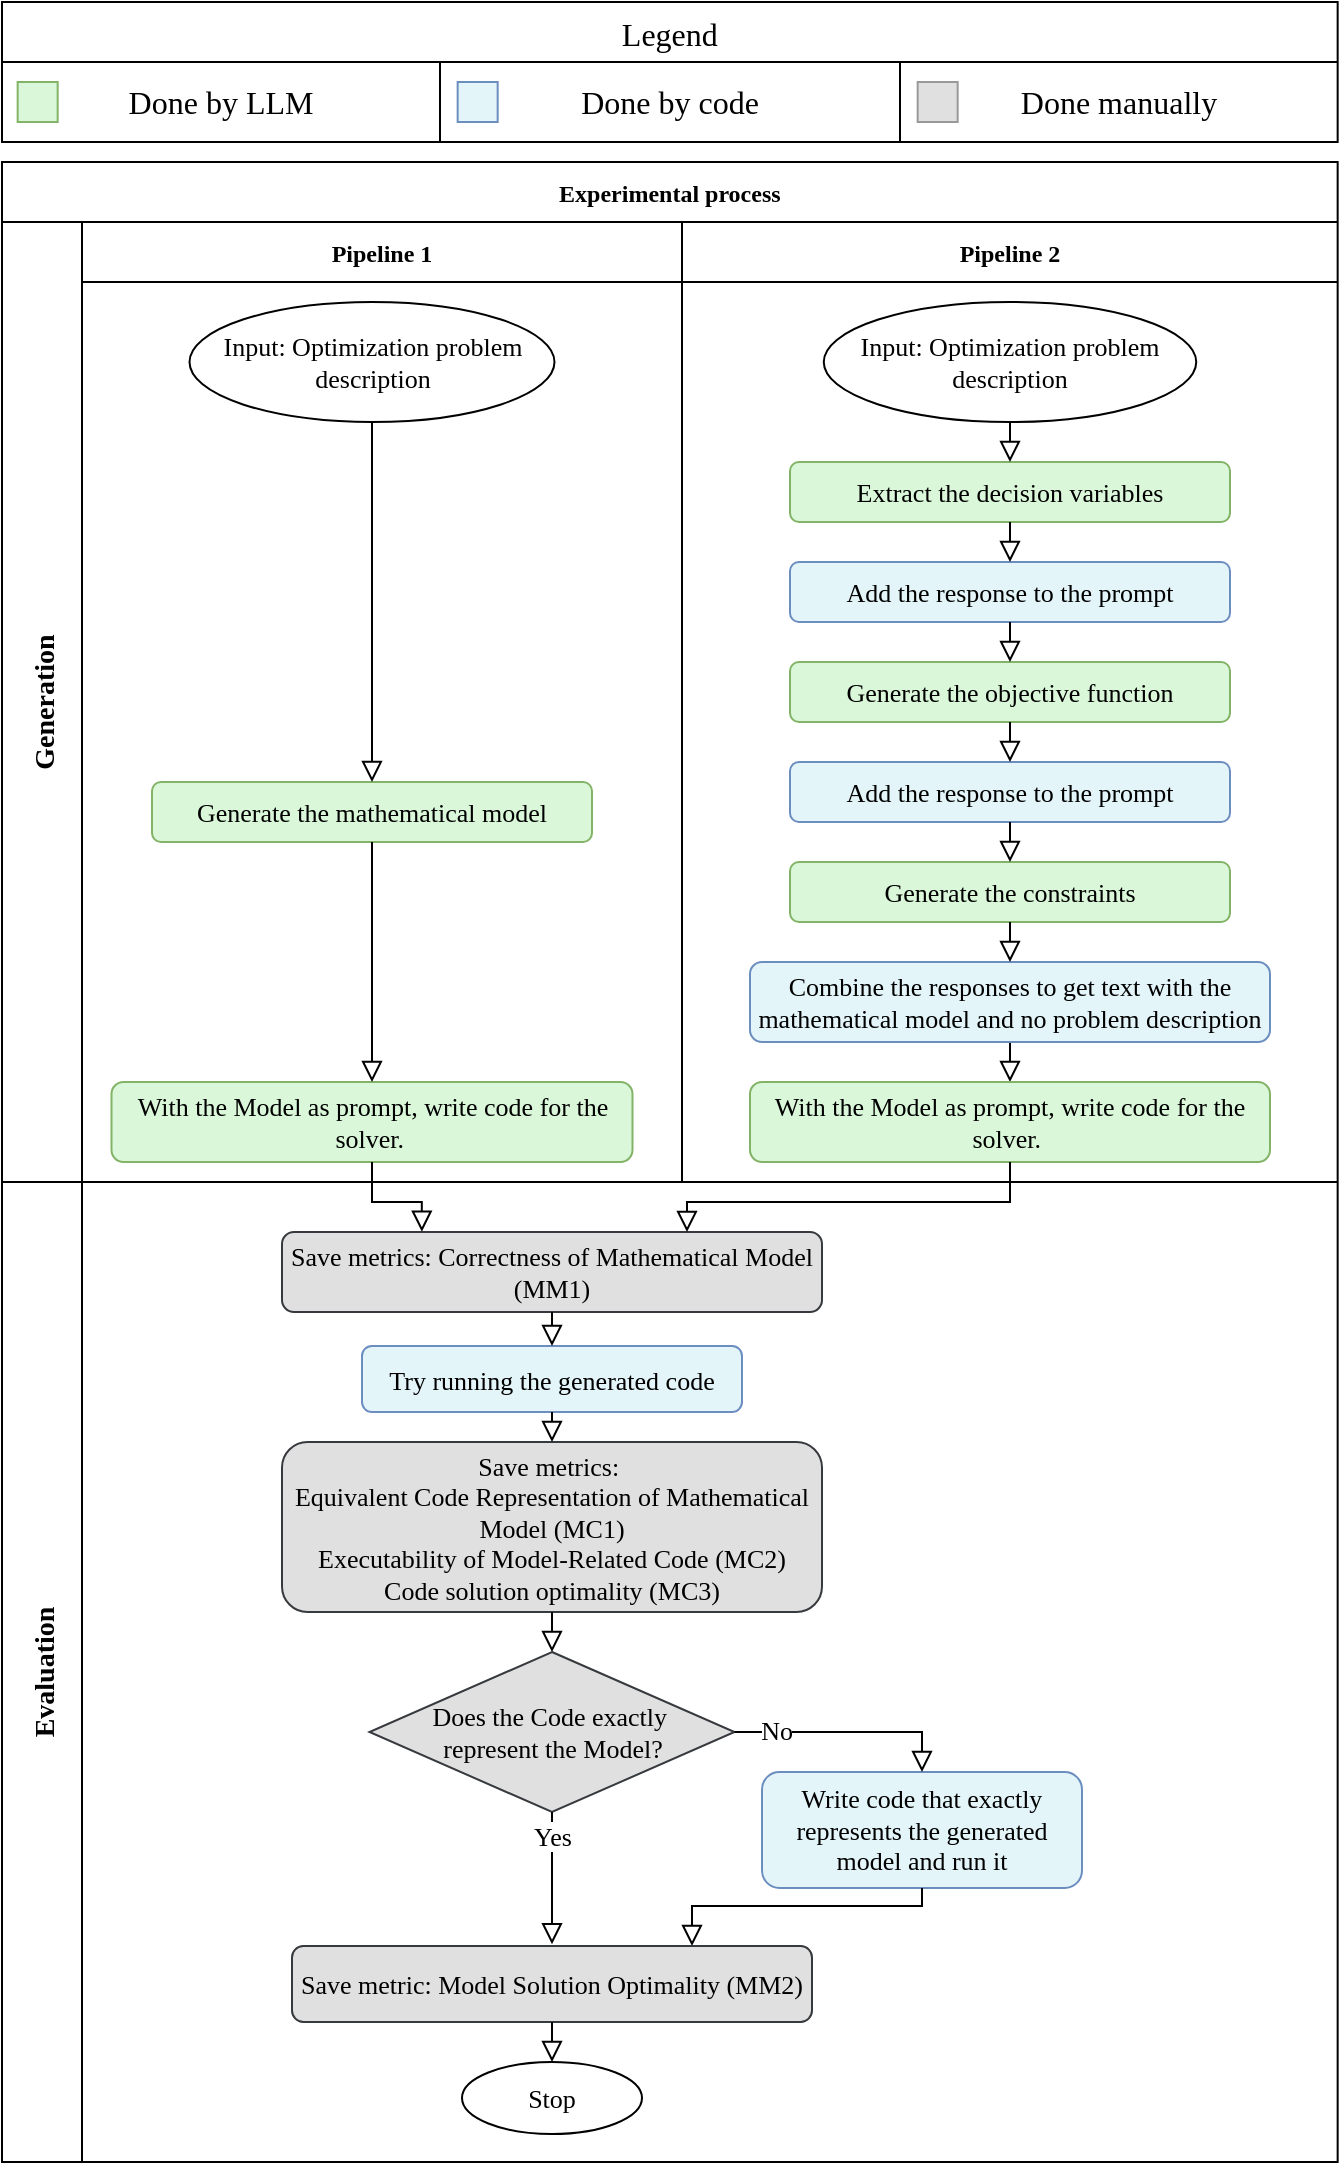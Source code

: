 <mxfile version="24.2.5" type="device">
  <diagram id="kgpKYQtTHZ0yAKxKKP6v" name="Page-1">
    <mxGraphModel dx="1668" dy="2121" grid="1" gridSize="10" guides="1" tooltips="1" connect="1" arrows="1" fold="1" page="1" pageScale="1" pageWidth="850" pageHeight="1100" math="0" shadow="0">
      <root>
        <mxCell id="0" />
        <mxCell id="1" parent="0" />
        <mxCell id="3nuBFxr9cyL0pnOWT2aG-1" value="Experimental process" style="shape=table;childLayout=tableLayout;startSize=30;collapsible=0;recursiveResize=0;expand=0;fillColor=none;fontStyle=1;fontFamily=Times New Roman;" parent="1" vertex="1">
          <mxGeometry x="30" y="-50" width="667.83" height="1000" as="geometry" />
        </mxCell>
        <mxCell id="3nuBFxr9cyL0pnOWT2aG-3" value="Generation" style="shape=tableRow;horizontal=0;swimlaneHead=0;swimlaneBody=0;top=0;left=0;bottom=0;right=0;fillColor=none;points=[[0,0.5],[1,0.5]];portConstraint=eastwest;startSize=40;collapsible=0;recursiveResize=0;expand=0;fontStyle=1;fontFamily=Times New Roman;fontSize=14;" parent="3nuBFxr9cyL0pnOWT2aG-1" vertex="1">
          <mxGeometry y="30" width="667.83" height="480" as="geometry" />
        </mxCell>
        <mxCell id="3nuBFxr9cyL0pnOWT2aG-4" value="Pipeline 1" style="swimlane;swimlaneHead=0;swimlaneBody=0;connectable=0;fillColor=none;startSize=30;collapsible=0;recursiveResize=0;expand=0;fontStyle=1;fontFamily=Times New Roman;" parent="3nuBFxr9cyL0pnOWT2aG-3" vertex="1">
          <mxGeometry x="40" width="300" height="480" as="geometry">
            <mxRectangle width="300" height="480" as="alternateBounds" />
          </mxGeometry>
        </mxCell>
        <mxCell id="8_NXmCUL2MKXOfB-l1x--16" value="Input: Optimization problem description" style="ellipse;whiteSpace=wrap;html=1;fontFamily=Times New Roman;fontSize=13;" parent="3nuBFxr9cyL0pnOWT2aG-4" vertex="1">
          <mxGeometry x="53.75" y="40" width="182.5" height="60" as="geometry" />
        </mxCell>
        <mxCell id="8MIEGVocaMr37wilLM4M-47" value="With the Model as prompt, write code for the solver.&amp;nbsp;" style="rounded=1;whiteSpace=wrap;html=1;fontSize=13;glass=0;strokeWidth=1;shadow=0;fillColor=#daf8d9;strokeColor=#82b366;fontFamily=Times New Roman;" parent="3nuBFxr9cyL0pnOWT2aG-4" vertex="1">
          <mxGeometry x="14.75" y="430" width="260.5" height="40" as="geometry" />
        </mxCell>
        <mxCell id="8_NXmCUL2MKXOfB-l1x--17" value="Generate the mathematical model" style="rounded=1;whiteSpace=wrap;html=1;fontSize=13;glass=0;strokeWidth=1;shadow=0;fillColor=#DAF8D9;strokeColor=#82b366;fontFamily=Times New Roman;" parent="3nuBFxr9cyL0pnOWT2aG-4" vertex="1">
          <mxGeometry x="35" y="280" width="220" height="30" as="geometry" />
        </mxCell>
        <mxCell id="8_NXmCUL2MKXOfB-l1x--18" value="" style="rounded=0;html=1;jettySize=auto;orthogonalLoop=1;fontSize=11;endArrow=block;endFill=0;endSize=8;strokeWidth=1;shadow=0;labelBackgroundColor=none;edgeStyle=orthogonalEdgeStyle;entryX=0.5;entryY=0;entryDx=0;entryDy=0;exitX=0.5;exitY=1;exitDx=0;exitDy=0;fontFamily=Times New Roman;" parent="3nuBFxr9cyL0pnOWT2aG-4" source="8_NXmCUL2MKXOfB-l1x--16" target="8_NXmCUL2MKXOfB-l1x--17" edge="1">
          <mxGeometry relative="1" as="geometry">
            <mxPoint x="-169.38" y="150" as="sourcePoint" />
            <mxPoint x="-169.38" y="170" as="targetPoint" />
          </mxGeometry>
        </mxCell>
        <mxCell id="yStz238YQbZa8JVB4-hm-9" value="" style="rounded=0;html=1;jettySize=auto;orthogonalLoop=1;fontSize=11;endArrow=block;endFill=0;endSize=8;strokeWidth=1;shadow=0;labelBackgroundColor=none;edgeStyle=orthogonalEdgeStyle;exitX=0.5;exitY=1;exitDx=0;exitDy=0;entryX=0.5;entryY=0;entryDx=0;entryDy=0;fontFamily=Times New Roman;" parent="3nuBFxr9cyL0pnOWT2aG-4" source="8_NXmCUL2MKXOfB-l1x--17" target="8MIEGVocaMr37wilLM4M-47" edge="1">
          <mxGeometry relative="1" as="geometry">
            <mxPoint x="144.66" y="190.0" as="sourcePoint" />
            <mxPoint x="144.66" y="290.0" as="targetPoint" />
            <Array as="points" />
          </mxGeometry>
        </mxCell>
        <mxCell id="3nuBFxr9cyL0pnOWT2aG-8" value="Pipeline 2" style="swimlane;swimlaneHead=0;swimlaneBody=0;connectable=0;fillColor=none;startSize=30;collapsible=0;recursiveResize=0;expand=0;fontStyle=1;rowspan=1;colspan=2;fontFamily=Times New Roman;" parent="3nuBFxr9cyL0pnOWT2aG-3" vertex="1">
          <mxGeometry x="340" width="328" height="480" as="geometry">
            <mxRectangle width="198" height="480" as="alternateBounds" />
          </mxGeometry>
        </mxCell>
        <mxCell id="8_NXmCUL2MKXOfB-l1x--5" value="Extract the decision variables" style="rounded=1;whiteSpace=wrap;html=1;fontSize=13;glass=0;strokeWidth=1;shadow=0;fillColor=#daf8d9;strokeColor=#82b366;fontFamily=Times New Roman;" parent="3nuBFxr9cyL0pnOWT2aG-8" vertex="1">
          <mxGeometry x="54" y="120" width="220" height="30" as="geometry" />
        </mxCell>
        <mxCell id="8_NXmCUL2MKXOfB-l1x--6" value="Add the response to the prompt" style="rounded=1;whiteSpace=wrap;html=1;fontSize=13;glass=0;strokeWidth=1;shadow=0;fillColor=#E4F5FA;strokeColor=#6c8ebf;fontFamily=Times New Roman;" parent="3nuBFxr9cyL0pnOWT2aG-8" vertex="1">
          <mxGeometry x="54" y="170" width="220" height="30" as="geometry" />
        </mxCell>
        <mxCell id="8_NXmCUL2MKXOfB-l1x--7" value="" style="rounded=0;html=1;jettySize=auto;orthogonalLoop=1;fontSize=13;endArrow=block;endFill=0;endSize=8;strokeWidth=1;shadow=0;labelBackgroundColor=none;edgeStyle=orthogonalEdgeStyle;entryX=0.5;entryY=0;entryDx=0;entryDy=0;exitX=0.5;exitY=1;exitDx=0;exitDy=0;fontFamily=Times New Roman;" parent="3nuBFxr9cyL0pnOWT2aG-8" source="8_NXmCUL2MKXOfB-l1x--5" target="8_NXmCUL2MKXOfB-l1x--6" edge="1">
          <mxGeometry relative="1" as="geometry">
            <mxPoint x="164" y="170" as="sourcePoint" />
            <mxPoint x="174" y="140" as="targetPoint" />
          </mxGeometry>
        </mxCell>
        <mxCell id="8_NXmCUL2MKXOfB-l1x--8" value="Generate the objective function" style="rounded=1;whiteSpace=wrap;html=1;fontSize=13;glass=0;strokeWidth=1;shadow=0;fillColor=#daf8d9;strokeColor=#82b366;fontFamily=Times New Roman;" parent="3nuBFxr9cyL0pnOWT2aG-8" vertex="1">
          <mxGeometry x="54" y="220" width="220" height="30" as="geometry" />
        </mxCell>
        <mxCell id="8_NXmCUL2MKXOfB-l1x--9" value="Add the response to the prompt" style="rounded=1;whiteSpace=wrap;html=1;fontSize=13;glass=0;strokeWidth=1;shadow=0;fillColor=#E4F5FA;strokeColor=#6c8ebf;fontFamily=Times New Roman;" parent="3nuBFxr9cyL0pnOWT2aG-8" vertex="1">
          <mxGeometry x="54" y="270" width="220" height="30" as="geometry" />
        </mxCell>
        <mxCell id="8_NXmCUL2MKXOfB-l1x--10" value="" style="rounded=0;html=1;jettySize=auto;orthogonalLoop=1;fontSize=13;endArrow=block;endFill=0;endSize=8;strokeWidth=1;shadow=0;labelBackgroundColor=none;edgeStyle=orthogonalEdgeStyle;entryX=0.5;entryY=0;entryDx=0;entryDy=0;exitX=0.5;exitY=1;exitDx=0;exitDy=0;fontFamily=Times New Roman;" parent="3nuBFxr9cyL0pnOWT2aG-8" source="8_NXmCUL2MKXOfB-l1x--8" target="8_NXmCUL2MKXOfB-l1x--9" edge="1">
          <mxGeometry relative="1" as="geometry">
            <mxPoint x="94" y="230" as="sourcePoint" />
            <mxPoint x="104" y="200" as="targetPoint" />
          </mxGeometry>
        </mxCell>
        <mxCell id="8_NXmCUL2MKXOfB-l1x--11" value="Generate the constraints" style="rounded=1;whiteSpace=wrap;html=1;fontSize=13;glass=0;strokeWidth=1;shadow=0;fillColor=#daf8d9;strokeColor=#82b366;fontFamily=Times New Roman;" parent="3nuBFxr9cyL0pnOWT2aG-8" vertex="1">
          <mxGeometry x="54" y="320" width="220" height="30" as="geometry" />
        </mxCell>
        <mxCell id="8MIEGVocaMr37wilLM4M-49" style="edgeStyle=orthogonalEdgeStyle;rounded=0;orthogonalLoop=1;jettySize=auto;html=1;exitX=0.5;exitY=1;exitDx=0;exitDy=0;entryX=0.5;entryY=0;entryDx=0;entryDy=0;endArrow=block;endFill=0;endSize=8;fontFamily=Times New Roman;fontSize=13;" parent="3nuBFxr9cyL0pnOWT2aG-8" source="8_NXmCUL2MKXOfB-l1x--12" target="8MIEGVocaMr37wilLM4M-48" edge="1">
          <mxGeometry relative="1" as="geometry" />
        </mxCell>
        <mxCell id="8_NXmCUL2MKXOfB-l1x--12" value="Combine the responses to get text with the mathematical model and no problem description" style="rounded=1;whiteSpace=wrap;html=1;fontSize=13;glass=0;strokeWidth=1;shadow=0;fillColor=#E4F5FA;strokeColor=#6c8ebf;fontFamily=Times New Roman;" parent="3nuBFxr9cyL0pnOWT2aG-8" vertex="1">
          <mxGeometry x="34" y="370" width="260" height="40" as="geometry" />
        </mxCell>
        <mxCell id="8_NXmCUL2MKXOfB-l1x--13" value="" style="rounded=0;html=1;jettySize=auto;orthogonalLoop=1;fontSize=13;endArrow=block;endFill=0;endSize=8;strokeWidth=1;shadow=0;labelBackgroundColor=none;edgeStyle=orthogonalEdgeStyle;entryX=0.5;entryY=0;entryDx=0;entryDy=0;exitX=0.5;exitY=1;exitDx=0;exitDy=0;fontFamily=Times New Roman;" parent="3nuBFxr9cyL0pnOWT2aG-8" source="8_NXmCUL2MKXOfB-l1x--11" target="8_NXmCUL2MKXOfB-l1x--12" edge="1">
          <mxGeometry relative="1" as="geometry">
            <mxPoint x="24" y="290" as="sourcePoint" />
            <mxPoint x="34" y="260" as="targetPoint" />
          </mxGeometry>
        </mxCell>
        <mxCell id="8_NXmCUL2MKXOfB-l1x--14" value="" style="rounded=0;html=1;jettySize=auto;orthogonalLoop=1;fontSize=13;endArrow=block;endFill=0;endSize=8;strokeWidth=1;shadow=0;labelBackgroundColor=none;edgeStyle=orthogonalEdgeStyle;exitX=0.5;exitY=1;exitDx=0;exitDy=0;entryX=0.5;entryY=0;entryDx=0;entryDy=0;fontFamily=Times New Roman;" parent="3nuBFxr9cyL0pnOWT2aG-8" source="8_NXmCUL2MKXOfB-l1x--6" target="8_NXmCUL2MKXOfB-l1x--8" edge="1">
          <mxGeometry relative="1" as="geometry">
            <mxPoint x="164" y="290" as="sourcePoint" />
            <mxPoint x="154" y="240" as="targetPoint" />
          </mxGeometry>
        </mxCell>
        <mxCell id="8_NXmCUL2MKXOfB-l1x--15" value="" style="rounded=0;html=1;jettySize=auto;orthogonalLoop=1;fontSize=13;endArrow=block;endFill=0;endSize=8;strokeWidth=1;shadow=0;labelBackgroundColor=none;edgeStyle=orthogonalEdgeStyle;exitX=0.5;exitY=1;exitDx=0;exitDy=0;entryX=0.5;entryY=0;entryDx=0;entryDy=0;fontFamily=Times New Roman;" parent="3nuBFxr9cyL0pnOWT2aG-8" source="8_NXmCUL2MKXOfB-l1x--9" target="8_NXmCUL2MKXOfB-l1x--11" edge="1">
          <mxGeometry relative="1" as="geometry">
            <mxPoint x="164" y="410" as="sourcePoint" />
            <mxPoint x="154" y="360" as="targetPoint" />
          </mxGeometry>
        </mxCell>
        <mxCell id="8_NXmCUL2MKXOfB-l1x--3" value="Input: Optimization problem description" style="ellipse;whiteSpace=wrap;html=1;fontFamily=Times New Roman;fontSize=13;" parent="3nuBFxr9cyL0pnOWT2aG-8" vertex="1">
          <mxGeometry x="70.88" y="40" width="186.25" height="60" as="geometry" />
        </mxCell>
        <mxCell id="8_NXmCUL2MKXOfB-l1x--4" value="" style="rounded=0;html=1;jettySize=auto;orthogonalLoop=1;fontSize=11;endArrow=block;endFill=0;endSize=8;strokeWidth=1;shadow=0;labelBackgroundColor=none;edgeStyle=orthogonalEdgeStyle;exitX=0.5;exitY=1;exitDx=0;exitDy=0;entryX=0.5;entryY=0;entryDx=0;entryDy=0;fontFamily=Times New Roman;" parent="3nuBFxr9cyL0pnOWT2aG-8" source="8_NXmCUL2MKXOfB-l1x--3" target="8_NXmCUL2MKXOfB-l1x--5" edge="1">
          <mxGeometry relative="1" as="geometry">
            <mxPoint x="164" y="90" as="sourcePoint" />
            <mxPoint x="164" y="140" as="targetPoint" />
          </mxGeometry>
        </mxCell>
        <mxCell id="8MIEGVocaMr37wilLM4M-48" value="With the Model as prompt, write code for the solver.&amp;nbsp;" style="rounded=1;whiteSpace=wrap;html=1;fontSize=13;glass=0;strokeWidth=1;shadow=0;fillColor=#daf8d9;strokeColor=#82b366;fontFamily=Times New Roman;" parent="3nuBFxr9cyL0pnOWT2aG-8" vertex="1">
          <mxGeometry x="34" y="430" width="260" height="40" as="geometry" />
        </mxCell>
        <mxCell id="3nuBFxr9cyL0pnOWT2aG-11" value="Feel perky" style="swimlane;swimlaneHead=0;swimlaneBody=0;connectable=0;fillColor=none;startSize=30;collapsible=0;recursiveResize=0;expand=0;fontStyle=1;" parent="3nuBFxr9cyL0pnOWT2aG-3" vertex="1" visible="0">
          <mxGeometry x="538" width="130" height="480" as="geometry">
            <mxRectangle width="130" height="480" as="alternateBounds" />
          </mxGeometry>
        </mxCell>
        <mxCell id="3nuBFxr9cyL0pnOWT2aG-15" value="Evaluation" style="shape=tableRow;horizontal=0;swimlaneHead=0;swimlaneBody=0;top=0;left=0;bottom=0;right=0;fillColor=none;points=[[0,0.5],[1,0.5]];portConstraint=eastwest;startSize=40;collapsible=0;recursiveResize=0;expand=0;fontStyle=1;fontFamily=Times New Roman;fontSize=14;" parent="3nuBFxr9cyL0pnOWT2aG-1" vertex="1">
          <mxGeometry y="510" width="667.83" height="490" as="geometry" />
        </mxCell>
        <mxCell id="3nuBFxr9cyL0pnOWT2aG-16" value="" style="swimlane;swimlaneHead=0;swimlaneBody=0;connectable=0;fillColor=none;startSize=0;collapsible=0;recursiveResize=0;expand=0;fontStyle=1;rowspan=1;colspan=3;fontFamily=Times New Roman;" parent="3nuBFxr9cyL0pnOWT2aG-15" vertex="1">
          <mxGeometry x="40" width="628" height="490" as="geometry">
            <mxRectangle width="300" height="490" as="alternateBounds" />
          </mxGeometry>
        </mxCell>
        <mxCell id="8_NXmCUL2MKXOfB-l1x--20" value="&lt;font style=&quot;font-size: 13px;&quot;&gt;Does the Code exactly&amp;nbsp;&lt;/font&gt;&lt;div style=&quot;font-size: 13px;&quot;&gt;&lt;font style=&quot;font-size: 13px;&quot;&gt;represent the Model?&lt;/font&gt;&lt;/div&gt;" style="rhombus;whiteSpace=wrap;html=1;fillColor=#e0e0e0;strokeColor=#36393d;fontFamily=Times New Roman;fontSize=13;" parent="3nuBFxr9cyL0pnOWT2aG-16" vertex="1">
          <mxGeometry x="143.75" y="235" width="182.5" height="80" as="geometry" />
        </mxCell>
        <mxCell id="8_NXmCUL2MKXOfB-l1x--32" value="Write code that exactly represents the generated model and run it" style="rounded=1;whiteSpace=wrap;html=1;fontSize=13;glass=0;strokeWidth=1;shadow=0;fillColor=#E4F5FA;strokeColor=#6c8ebf;fontFamily=Times New Roman;" parent="3nuBFxr9cyL0pnOWT2aG-16" vertex="1">
          <mxGeometry x="340" y="295" width="160" height="58" as="geometry" />
        </mxCell>
        <mxCell id="yStz238YQbZa8JVB4-hm-1" value="Try running the generated code" style="rounded=1;whiteSpace=wrap;html=1;fontSize=13;glass=0;strokeWidth=1;shadow=0;fillColor=#E4F5FA;strokeColor=#6c8ebf;fontFamily=Times New Roman;" parent="3nuBFxr9cyL0pnOWT2aG-16" vertex="1">
          <mxGeometry x="140" y="82" width="190" height="33" as="geometry" />
        </mxCell>
        <mxCell id="yStz238YQbZa8JVB4-hm-3" value="Save metrics: Correctness of Mathematical Model (MM1)" style="rounded=1;whiteSpace=wrap;html=1;fillColor=#e0e0e0;strokeColor=#36393d;fontFamily=Times New Roman;fontSize=13;" parent="3nuBFxr9cyL0pnOWT2aG-16" vertex="1">
          <mxGeometry x="100" y="25" width="270" height="40" as="geometry" />
        </mxCell>
        <mxCell id="yStz238YQbZa8JVB4-hm-5" value="Save metrics:&amp;nbsp;&lt;div style=&quot;font-size: 13px;&quot;&gt;Equivalent Code Representation of Mathematical Model (MC1)&lt;/div&gt;&lt;div style=&quot;font-size: 13px;&quot;&gt;Executability of Model-Related Code (MC2)&lt;br style=&quot;font-size: 13px;&quot;&gt;&lt;div style=&quot;font-size: 13px;&quot;&gt;Code solution optimality (MC3)&lt;/div&gt;&lt;/div&gt;" style="rounded=1;whiteSpace=wrap;html=1;fillColor=#e0e0e0;strokeColor=#36393d;fontFamily=Times New Roman;fontSize=13;" parent="3nuBFxr9cyL0pnOWT2aG-16" vertex="1">
          <mxGeometry x="100" y="130" width="270" height="85" as="geometry" />
        </mxCell>
        <mxCell id="yStz238YQbZa8JVB4-hm-12" value="" style="rounded=0;html=1;jettySize=auto;orthogonalLoop=1;fontSize=13;endArrow=block;endFill=0;endSize=8;strokeWidth=1;shadow=0;labelBackgroundColor=none;edgeStyle=orthogonalEdgeStyle;entryX=0.5;entryY=0;entryDx=0;entryDy=0;exitX=0.5;exitY=1;exitDx=0;exitDy=0;fontFamily=Times New Roman;" parent="3nuBFxr9cyL0pnOWT2aG-16" source="yStz238YQbZa8JVB4-hm-3" target="yStz238YQbZa8JVB4-hm-1" edge="1">
          <mxGeometry relative="1" as="geometry">
            <mxPoint x="235" y="71" as="sourcePoint" />
            <mxPoint x="221.25" y="95" as="targetPoint" />
            <Array as="points">
              <mxPoint x="235" y="71" />
            </Array>
          </mxGeometry>
        </mxCell>
        <mxCell id="yStz238YQbZa8JVB4-hm-15" value="" style="rounded=0;html=1;jettySize=auto;orthogonalLoop=1;fontSize=13;endArrow=block;endFill=0;endSize=8;strokeWidth=1;shadow=0;labelBackgroundColor=none;edgeStyle=orthogonalEdgeStyle;entryX=0.5;entryY=0;entryDx=0;entryDy=0;exitX=0.5;exitY=1;exitDx=0;exitDy=0;fontFamily=Times New Roman;" parent="3nuBFxr9cyL0pnOWT2aG-16" source="yStz238YQbZa8JVB4-hm-1" target="yStz238YQbZa8JVB4-hm-5" edge="1">
          <mxGeometry relative="1" as="geometry">
            <mxPoint x="234.78" y="148" as="sourcePoint" />
            <mxPoint x="234.78" y="172" as="targetPoint" />
            <Array as="points" />
          </mxGeometry>
        </mxCell>
        <mxCell id="yStz238YQbZa8JVB4-hm-16" value="" style="rounded=0;html=1;jettySize=auto;orthogonalLoop=1;fontSize=13;endArrow=block;endFill=0;endSize=8;strokeWidth=1;shadow=0;labelBackgroundColor=none;edgeStyle=orthogonalEdgeStyle;entryX=0.5;entryY=0;entryDx=0;entryDy=0;exitX=0.5;exitY=1;exitDx=0;exitDy=0;fontFamily=Times New Roman;" parent="3nuBFxr9cyL0pnOWT2aG-16" source="yStz238YQbZa8JVB4-hm-5" target="8_NXmCUL2MKXOfB-l1x--20" edge="1">
          <mxGeometry relative="1" as="geometry">
            <mxPoint x="235" y="235" as="sourcePoint" />
            <mxPoint x="245" y="195" as="targetPoint" />
            <Array as="points" />
          </mxGeometry>
        </mxCell>
        <mxCell id="yStz238YQbZa8JVB4-hm-17" value="" style="rounded=0;html=1;jettySize=auto;orthogonalLoop=1;fontSize=13;endArrow=block;endFill=0;endSize=8;strokeWidth=1;shadow=0;labelBackgroundColor=none;edgeStyle=orthogonalEdgeStyle;entryX=0.5;entryY=-0.024;entryDx=0;entryDy=0;exitX=0.5;exitY=1;exitDx=0;exitDy=0;entryPerimeter=0;fontFamily=Times New Roman;" parent="3nuBFxr9cyL0pnOWT2aG-16" source="8_NXmCUL2MKXOfB-l1x--20" target="2M5mlm-mM8UesLbTLgf3-43" edge="1">
          <mxGeometry relative="1" as="geometry">
            <mxPoint x="245" y="241" as="sourcePoint" />
            <mxPoint x="245" y="265" as="targetPoint" />
            <Array as="points" />
          </mxGeometry>
        </mxCell>
        <mxCell id="yStz238YQbZa8JVB4-hm-22" value="Yes" style="edgeLabel;html=1;align=center;verticalAlign=middle;resizable=0;points=[];fontFamily=Times New Roman;fontSize=13;" parent="yStz238YQbZa8JVB4-hm-17" vertex="1" connectable="0">
          <mxGeometry x="-0.656" relative="1" as="geometry">
            <mxPoint as="offset" />
          </mxGeometry>
        </mxCell>
        <mxCell id="yStz238YQbZa8JVB4-hm-18" value="" style="rounded=0;html=1;jettySize=auto;orthogonalLoop=1;fontSize=13;endArrow=block;endFill=0;endSize=8;strokeWidth=1;shadow=0;labelBackgroundColor=none;edgeStyle=orthogonalEdgeStyle;entryX=0.5;entryY=0;entryDx=0;entryDy=0;exitX=1;exitY=0.5;exitDx=0;exitDy=0;fontFamily=Times New Roman;" parent="3nuBFxr9cyL0pnOWT2aG-16" source="8_NXmCUL2MKXOfB-l1x--20" target="8_NXmCUL2MKXOfB-l1x--32" edge="1">
          <mxGeometry relative="1" as="geometry">
            <mxPoint x="245" y="331" as="sourcePoint" />
            <mxPoint x="245" y="435" as="targetPoint" />
            <Array as="points">
              <mxPoint x="420" y="275" />
            </Array>
          </mxGeometry>
        </mxCell>
        <mxCell id="yStz238YQbZa8JVB4-hm-23" value="No" style="edgeLabel;html=1;align=center;verticalAlign=middle;resizable=0;points=[];fontFamily=Times New Roman;fontSize=13;" parent="yStz238YQbZa8JVB4-hm-18" vertex="1" connectable="0">
          <mxGeometry x="-0.641" y="1" relative="1" as="geometry">
            <mxPoint as="offset" />
          </mxGeometry>
        </mxCell>
        <mxCell id="yStz238YQbZa8JVB4-hm-19" value="" style="rounded=0;html=1;jettySize=auto;orthogonalLoop=1;fontSize=13;endArrow=block;endFill=0;endSize=8;strokeWidth=1;shadow=0;labelBackgroundColor=none;edgeStyle=orthogonalEdgeStyle;entryX=0.75;entryY=0;entryDx=0;entryDy=0;exitX=0.5;exitY=1;exitDx=0;exitDy=0;fontFamily=Times New Roman;" parent="3nuBFxr9cyL0pnOWT2aG-16" source="8_NXmCUL2MKXOfB-l1x--32" edge="1">
          <mxGeometry relative="1" as="geometry">
            <mxPoint x="343" y="298" as="sourcePoint" />
            <mxPoint x="305" y="382" as="targetPoint" />
            <Array as="points">
              <mxPoint x="420" y="362" />
              <mxPoint x="305" y="362" />
            </Array>
          </mxGeometry>
        </mxCell>
        <mxCell id="2M5mlm-mM8UesLbTLgf3-43" value="Save metric: Model Solution Optimality (MM2)" style="rounded=1;whiteSpace=wrap;html=1;fillColor=#e0e0e0;strokeColor=#36393d;fontFamily=Times New Roman;fontSize=13;" parent="3nuBFxr9cyL0pnOWT2aG-16" vertex="1">
          <mxGeometry x="105" y="382" width="260" height="38" as="geometry" />
        </mxCell>
        <mxCell id="2M5mlm-mM8UesLbTLgf3-58" value="Stop" style="ellipse;whiteSpace=wrap;html=1;fontFamily=Times New Roman;fontSize=13;" parent="3nuBFxr9cyL0pnOWT2aG-16" vertex="1">
          <mxGeometry x="190" y="440" width="90" height="36" as="geometry" />
        </mxCell>
        <mxCell id="yStz238YQbZa8JVB4-hm-20" value="" style="rounded=0;html=1;jettySize=auto;orthogonalLoop=1;fontSize=13;endArrow=block;endFill=0;endSize=8;strokeWidth=1;shadow=0;labelBackgroundColor=none;edgeStyle=orthogonalEdgeStyle;entryX=0.5;entryY=0;entryDx=0;entryDy=0;exitX=0.5;exitY=1;exitDx=0;exitDy=0;fontFamily=Times New Roman;" parent="3nuBFxr9cyL0pnOWT2aG-16" source="2M5mlm-mM8UesLbTLgf3-43" target="2M5mlm-mM8UesLbTLgf3-58" edge="1">
          <mxGeometry relative="1" as="geometry">
            <mxPoint x="240" y="425" as="sourcePoint" />
            <mxPoint x="235" y="450" as="targetPoint" />
            <Array as="points" />
          </mxGeometry>
        </mxCell>
        <mxCell id="3nuBFxr9cyL0pnOWT2aG-18" value="" style="swimlane;swimlaneHead=0;swimlaneBody=0;connectable=0;fillColor=none;startSize=0;collapsible=0;recursiveResize=0;expand=0;fontStyle=1;" parent="3nuBFxr9cyL0pnOWT2aG-15" vertex="1" visible="0">
          <mxGeometry x="340" width="198" height="490" as="geometry">
            <mxRectangle width="198" height="490" as="alternateBounds" />
          </mxGeometry>
        </mxCell>
        <mxCell id="3nuBFxr9cyL0pnOWT2aG-23" value="" style="swimlane;swimlaneHead=0;swimlaneBody=0;connectable=0;fillColor=none;startSize=0;collapsible=0;recursiveResize=0;expand=0;fontStyle=1;" parent="3nuBFxr9cyL0pnOWT2aG-15" vertex="1" visible="0">
          <mxGeometry x="538" width="130" height="490" as="geometry">
            <mxRectangle width="130" height="490" as="alternateBounds" />
          </mxGeometry>
        </mxCell>
        <mxCell id="8MIEGVocaMr37wilLM4M-51" style="edgeStyle=orthogonalEdgeStyle;rounded=0;orthogonalLoop=1;jettySize=auto;html=1;exitX=0.5;exitY=1;exitDx=0;exitDy=0;endArrow=block;endFill=0;endSize=8;entryX=0.259;entryY=-0.003;entryDx=0;entryDy=0;entryPerimeter=0;fontFamily=Times New Roman;" parent="3nuBFxr9cyL0pnOWT2aG-1" source="8MIEGVocaMr37wilLM4M-47" target="yStz238YQbZa8JVB4-hm-3" edge="1">
          <mxGeometry relative="1" as="geometry">
            <Array as="points">
              <mxPoint x="185" y="520" />
              <mxPoint x="210" y="520" />
            </Array>
            <mxPoint x="210" y="550" as="targetPoint" />
          </mxGeometry>
        </mxCell>
        <mxCell id="2M5mlm-mM8UesLbTLgf3-59" style="edgeStyle=orthogonalEdgeStyle;rounded=0;orthogonalLoop=1;jettySize=auto;html=1;exitX=0.5;exitY=1;exitDx=0;exitDy=0;entryX=0.75;entryY=0;entryDx=0;entryDy=0;endArrow=block;endFill=0;strokeWidth=1;endSize=8;fontFamily=Times New Roman;" parent="3nuBFxr9cyL0pnOWT2aG-1" source="8MIEGVocaMr37wilLM4M-48" target="yStz238YQbZa8JVB4-hm-3" edge="1">
          <mxGeometry relative="1" as="geometry">
            <Array as="points">
              <mxPoint x="504" y="520" />
              <mxPoint x="343" y="520" />
            </Array>
          </mxGeometry>
        </mxCell>
        <mxCell id="2M5mlm-mM8UesLbTLgf3-1" value="Legend" style="shape=table;startSize=30;container=1;collapsible=0;childLayout=tableLayout;strokeColor=default;fontSize=16;fontFamily=Times New Roman;" parent="1" vertex="1">
          <mxGeometry x="30" y="-130" width="667.83" height="70" as="geometry" />
        </mxCell>
        <mxCell id="2M5mlm-mM8UesLbTLgf3-2" value="" style="shape=tableRow;horizontal=0;startSize=0;swimlaneHead=0;swimlaneBody=0;strokeColor=inherit;top=0;left=0;bottom=0;right=0;collapsible=0;dropTarget=0;fillColor=none;points=[[0,0.5],[1,0.5]];portConstraint=eastwest;fontSize=16;fontFamily=Times New Roman;" parent="2M5mlm-mM8UesLbTLgf3-1" vertex="1">
          <mxGeometry y="30" width="667.83" height="40" as="geometry" />
        </mxCell>
        <mxCell id="2M5mlm-mM8UesLbTLgf3-3" value="&lt;font&gt;Done by LLM&lt;/font&gt;" style="shape=partialRectangle;html=1;whiteSpace=wrap;connectable=0;strokeColor=inherit;overflow=hidden;fillColor=none;top=0;left=0;bottom=0;right=0;pointerEvents=1;fontSize=16;fontFamily=Times New Roman;" parent="2M5mlm-mM8UesLbTLgf3-2" vertex="1">
          <mxGeometry width="219" height="40" as="geometry">
            <mxRectangle width="219" height="40" as="alternateBounds" />
          </mxGeometry>
        </mxCell>
        <mxCell id="2M5mlm-mM8UesLbTLgf3-4" value="Done by code" style="shape=partialRectangle;html=1;whiteSpace=wrap;connectable=0;strokeColor=inherit;overflow=hidden;fillColor=none;top=0;left=0;bottom=0;right=0;pointerEvents=1;fontSize=16;fontFamily=Times New Roman;" parent="2M5mlm-mM8UesLbTLgf3-2" vertex="1">
          <mxGeometry x="219" width="230" height="40" as="geometry">
            <mxRectangle width="230" height="40" as="alternateBounds" />
          </mxGeometry>
        </mxCell>
        <mxCell id="2M5mlm-mM8UesLbTLgf3-5" value="Done manually" style="shape=partialRectangle;html=1;whiteSpace=wrap;connectable=0;strokeColor=inherit;overflow=hidden;fillColor=none;top=0;left=0;bottom=0;right=0;pointerEvents=1;fontSize=16;fontFamily=Times New Roman;" parent="2M5mlm-mM8UesLbTLgf3-2" vertex="1">
          <mxGeometry x="449" width="219" height="40" as="geometry">
            <mxRectangle width="219" height="40" as="alternateBounds" />
          </mxGeometry>
        </mxCell>
        <mxCell id="2M5mlm-mM8UesLbTLgf3-6" value="" style="rounded=0;whiteSpace=wrap;html=1;fillColor=#daf8d9;strokeColor=#82b366;fontFamily=Times New Roman;" parent="1" vertex="1">
          <mxGeometry x="37.83" y="-90" width="20" height="20" as="geometry" />
        </mxCell>
        <mxCell id="2M5mlm-mM8UesLbTLgf3-7" value="" style="rounded=0;whiteSpace=wrap;html=1;fillColor=#E4F5FA;strokeColor=#6c8ebf;fontFamily=Times New Roman;" parent="1" vertex="1">
          <mxGeometry x="257.83" y="-90" width="20" height="20" as="geometry" />
        </mxCell>
        <mxCell id="2M5mlm-mM8UesLbTLgf3-8" value="" style="rounded=0;whiteSpace=wrap;html=1;fillColor=#e0e0e0;strokeColor=#999999;fontFamily=Times New Roman;" parent="1" vertex="1">
          <mxGeometry x="487.83" y="-90" width="20" height="20" as="geometry" />
        </mxCell>
      </root>
    </mxGraphModel>
  </diagram>
</mxfile>
